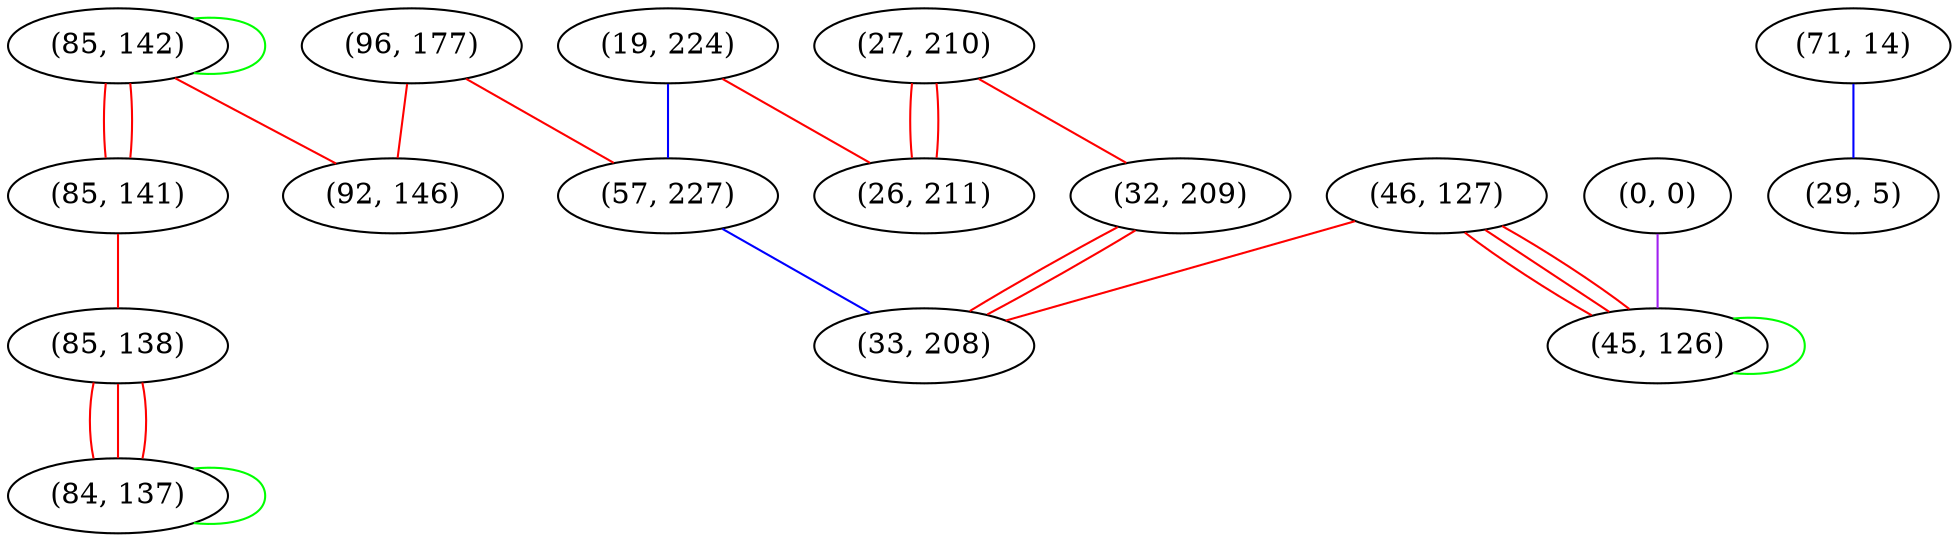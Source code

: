 graph "" {
"(85, 142)";
"(96, 177)";
"(71, 14)";
"(0, 0)";
"(46, 127)";
"(92, 146)";
"(27, 210)";
"(29, 5)";
"(85, 141)";
"(32, 209)";
"(45, 126)";
"(85, 138)";
"(19, 224)";
"(84, 137)";
"(57, 227)";
"(26, 211)";
"(33, 208)";
"(85, 142)" -- "(85, 142)"  [color=green, key=0, weight=2];
"(85, 142)" -- "(92, 146)"  [color=red, key=0, weight=1];
"(85, 142)" -- "(85, 141)"  [color=red, key=0, weight=1];
"(85, 142)" -- "(85, 141)"  [color=red, key=1, weight=1];
"(96, 177)" -- "(92, 146)"  [color=red, key=0, weight=1];
"(96, 177)" -- "(57, 227)"  [color=red, key=0, weight=1];
"(71, 14)" -- "(29, 5)"  [color=blue, key=0, weight=3];
"(0, 0)" -- "(45, 126)"  [color=purple, key=0, weight=4];
"(46, 127)" -- "(45, 126)"  [color=red, key=0, weight=1];
"(46, 127)" -- "(45, 126)"  [color=red, key=1, weight=1];
"(46, 127)" -- "(45, 126)"  [color=red, key=2, weight=1];
"(46, 127)" -- "(33, 208)"  [color=red, key=0, weight=1];
"(27, 210)" -- "(32, 209)"  [color=red, key=0, weight=1];
"(27, 210)" -- "(26, 211)"  [color=red, key=0, weight=1];
"(27, 210)" -- "(26, 211)"  [color=red, key=1, weight=1];
"(85, 141)" -- "(85, 138)"  [color=red, key=0, weight=1];
"(32, 209)" -- "(33, 208)"  [color=red, key=0, weight=1];
"(32, 209)" -- "(33, 208)"  [color=red, key=1, weight=1];
"(45, 126)" -- "(45, 126)"  [color=green, key=0, weight=2];
"(85, 138)" -- "(84, 137)"  [color=red, key=0, weight=1];
"(85, 138)" -- "(84, 137)"  [color=red, key=1, weight=1];
"(85, 138)" -- "(84, 137)"  [color=red, key=2, weight=1];
"(19, 224)" -- "(57, 227)"  [color=blue, key=0, weight=3];
"(19, 224)" -- "(26, 211)"  [color=red, key=0, weight=1];
"(84, 137)" -- "(84, 137)"  [color=green, key=0, weight=2];
"(57, 227)" -- "(33, 208)"  [color=blue, key=0, weight=3];
}
